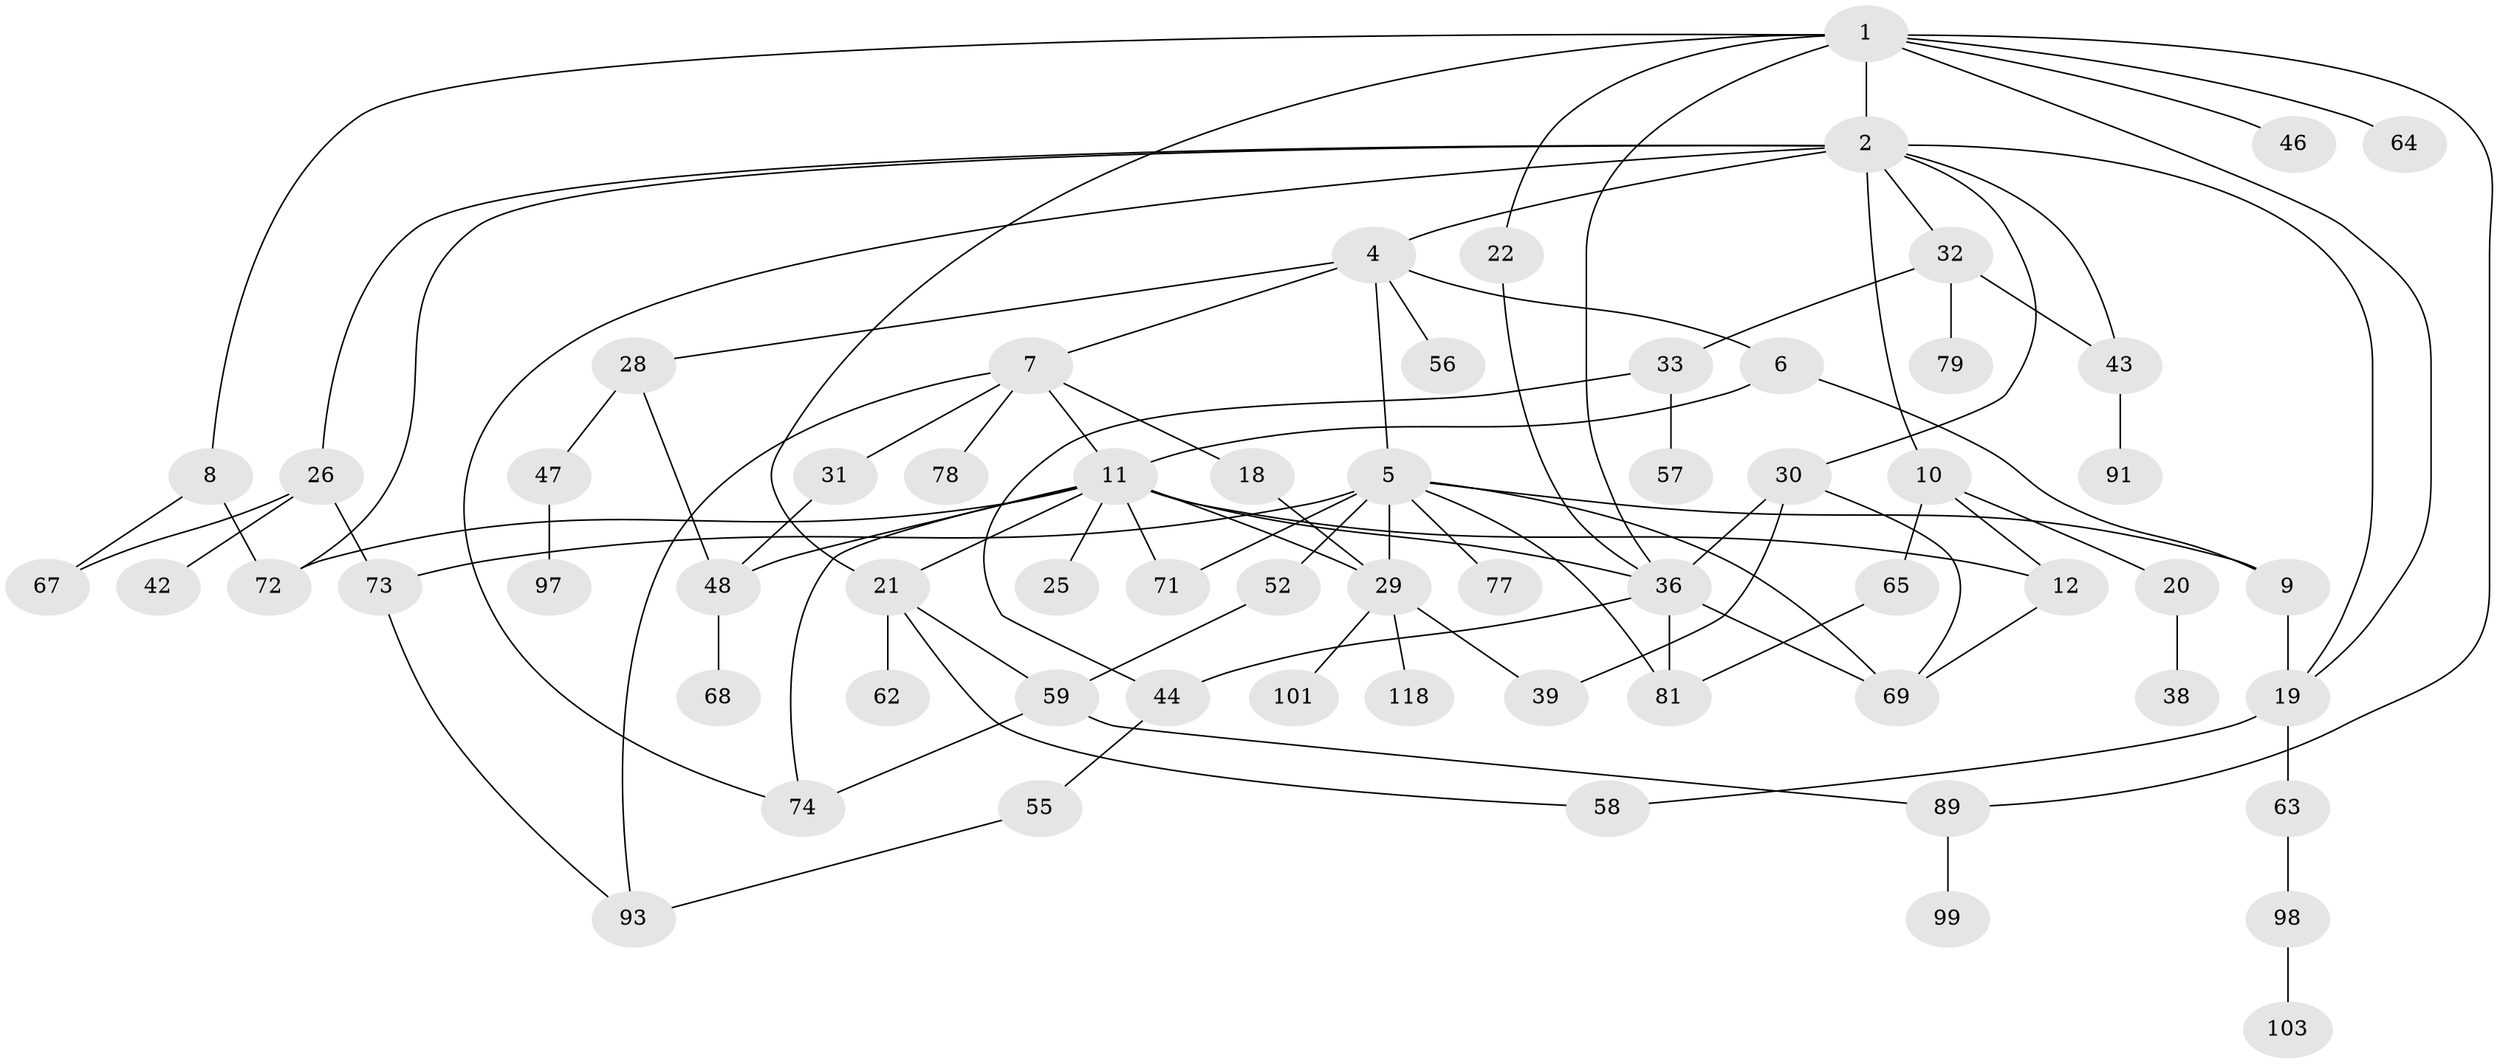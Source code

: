 // original degree distribution, {6: 0.03968253968253968, 4: 0.15873015873015872, 7: 0.015873015873015872, 5: 0.031746031746031744, 3: 0.1984126984126984, 1: 0.29365079365079366, 2: 0.2619047619047619}
// Generated by graph-tools (version 1.1) at 2025/13/03/09/25 04:13:18]
// undirected, 63 vertices, 95 edges
graph export_dot {
graph [start="1"]
  node [color=gray90,style=filled];
  1 [super="+14"];
  2 [super="+3"];
  4;
  5 [super="+51"];
  6;
  7 [super="+17"];
  8;
  9 [super="+70"];
  10;
  11 [super="+15+13+94"];
  12 [super="+45+108+86"];
  18;
  19 [super="+110+35"];
  20;
  21 [super="+116+54+61"];
  22;
  25;
  26 [super="+40"];
  28 [super="+76"];
  29 [super="+53"];
  30 [super="+87"];
  31 [super="+95"];
  32 [super="+49+50"];
  33 [super="+34"];
  36 [super="+80"];
  38;
  39 [super="+106"];
  42 [super="+115"];
  43 [super="+111"];
  44;
  46;
  47;
  48;
  52;
  55 [super="+75+126"];
  56;
  57;
  58 [super="+85+66"];
  59 [super="+107+83"];
  62;
  63;
  64;
  65 [super="+84"];
  67 [super="+96"];
  68;
  69 [super="+121"];
  71;
  72 [super="+122+102"];
  73;
  74;
  77 [super="+120"];
  78;
  79;
  81 [super="+123+100+92"];
  89 [super="+112"];
  91;
  93 [super="+104+124"];
  97;
  98;
  99;
  101;
  103 [super="+109"];
  118;
  1 -- 2;
  1 -- 8;
  1 -- 22;
  1 -- 89;
  1 -- 21;
  1 -- 64;
  1 -- 36;
  1 -- 46;
  1 -- 19;
  2 -- 43;
  2 -- 72;
  2 -- 32;
  2 -- 4;
  2 -- 10;
  2 -- 74;
  2 -- 19;
  2 -- 26;
  2 -- 30;
  4 -- 5;
  4 -- 6;
  4 -- 7;
  4 -- 28;
  4 -- 56;
  5 -- 52;
  5 -- 69;
  5 -- 29;
  5 -- 73;
  5 -- 81;
  5 -- 71;
  5 -- 9;
  5 -- 77;
  6 -- 9;
  6 -- 11;
  7 -- 31;
  7 -- 18;
  7 -- 78;
  7 -- 93;
  7 -- 11;
  8 -- 67;
  8 -- 72 [weight=2];
  9 -- 19 [weight=2];
  10 -- 12;
  10 -- 20;
  10 -- 65;
  11 -- 29;
  11 -- 48;
  11 -- 36;
  11 -- 21;
  11 -- 72;
  11 -- 25;
  11 -- 74;
  11 -- 71;
  11 -- 12;
  12 -- 69;
  18 -- 29;
  19 -- 58;
  19 -- 63;
  20 -- 38;
  21 -- 58;
  21 -- 59;
  21 -- 62;
  22 -- 36;
  26 -- 67;
  26 -- 73;
  26 -- 42;
  28 -- 47;
  28 -- 48;
  29 -- 39;
  29 -- 101;
  29 -- 118;
  30 -- 36;
  30 -- 39;
  30 -- 69;
  31 -- 48;
  32 -- 33;
  32 -- 79;
  32 -- 43;
  33 -- 57;
  33 -- 44;
  36 -- 44;
  36 -- 69;
  36 -- 81;
  43 -- 91;
  44 -- 55;
  47 -- 97;
  48 -- 68;
  52 -- 59;
  55 -- 93;
  59 -- 74;
  59 -- 89;
  63 -- 98;
  65 -- 81;
  73 -- 93;
  89 -- 99;
  98 -- 103;
}
